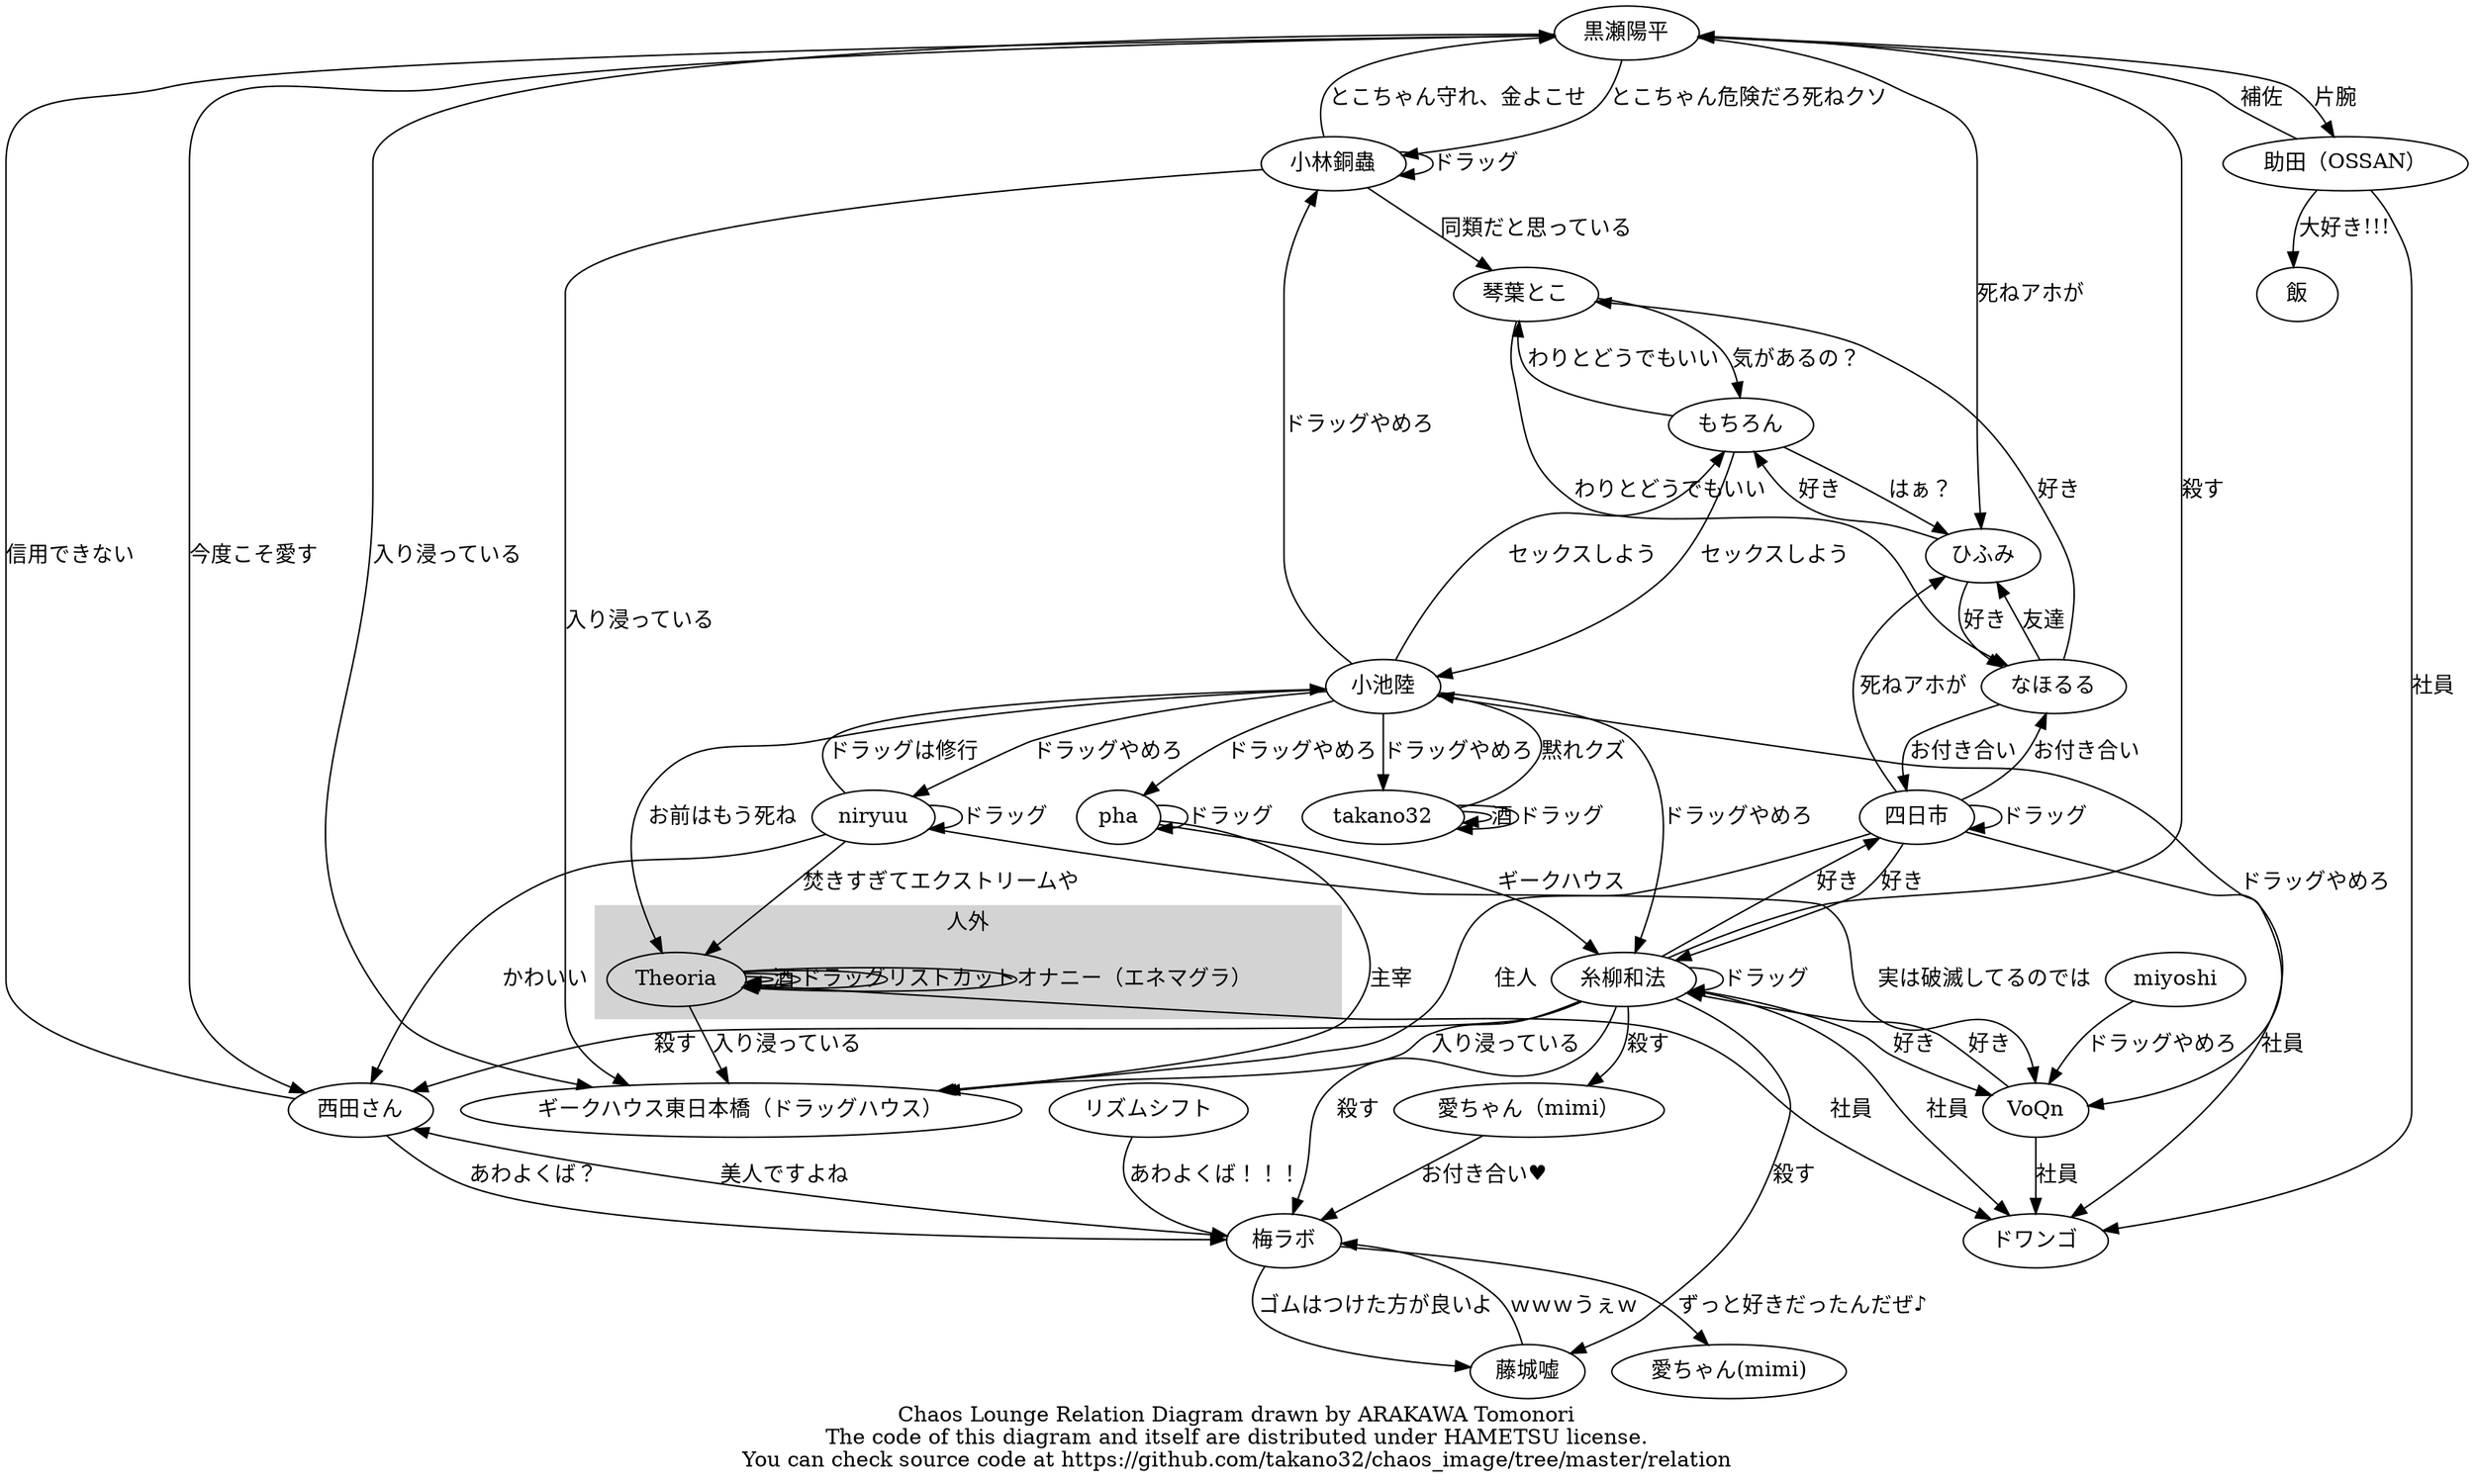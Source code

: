 digraph Chaos {
  Theoria   -> Theoria  [label = "酒"];
  Theoria   -> Theoria  [label = "ドラッグ"];
  Theoria   -> Theoria  [label = "リストカット"];
  Theoria   -> Theoria  [label = "オナニー（エネマグラ）"];
  梅ラボ    -> 藤城嘘   [label = "ゴムはつけた方が良いよ"];
  梅ラボ    -> 西田さん [label = "美人ですよね"];
  梅ラボ -> "愛ちゃん(mimi)" [label = "ずっと好きだったんだぜ♪"];
  藤城嘘   -> 梅ラボ   [label = "ｗｗｗうぇｗ"];
  西田さん -> 梅ラボ   [label = "あわよくば？"];
  リズムシフト -> 梅ラボ [label = "あわよくば！！！"];
  西田さん -> 黒瀬陽平 [label = "信用できない"];
  黒瀬陽平 -> 西田さん [label = "今度こそ愛す"];
  黒瀬陽平 -> 小林銅蟲 [label = "とこちゃん危険だろ死ねクソ"];
  黒瀬陽平 -> ひふみ [label = "死ねアホが"];
  黒瀬陽平 -> 助田（OSSAN） [label =  "片腕"];
  助田（OSSAN） -> 黒瀬陽平 [label = "補佐"];
  助田（OSSAN） -> 飯 [label = "大好き!!!"];
  愛ちゃん（mimi） -> 梅ラボ [label = "お付き合い♥"];
  糸柳和法 -> 梅ラボ  [label = "殺す"];
  糸柳和法 -> 藤城嘘   [label = "殺す"];
  糸柳和法 -> 黒瀬陽平 [label = "殺す"];
  糸柳和法 -> 西田さん [label = "殺す"];
  糸柳和法 -> 愛ちゃん（mimi） [label = "殺す"];
  糸柳和法 -> 四日市 [label = "好き"];
  糸柳和法 -> VoQn [label = "好き"];
  糸柳和法 -> 糸柳和法 [label = "ドラッグ"];
  pha -> 糸柳和法 [label = "ギークハウス"];
  pha -> pha [label = "ドラッグ"];
  小池陸 -> 糸柳和法 [label = "ドラッグやめろ"];
  小池陸 -> takano32 [label = "ドラッグやめろ"];
  小池陸 -> 小林銅蟲 [label = "ドラッグやめろ"];
  小池陸 -> VoQn [label = "ドラッグやめろ"];
  小池陸 -> もちろん [label = "セックスしよう"];
  小池陸 -> niryuu [label = "ドラッグやめろ"];
  小池陸 -> pha [label = "ドラッグやめろ"];
  小池陸 -> Theoria [label = "お前はもう死ね"];
  もちろん -> 小池陸 [label = "セックスしよう"];
  もちろん -> 琴葉とこ [label = "わりとどうでもいい"];
  もちろん -> ひふみ [label = "はぁ？"];
  miyoshi -> VoQn [label = "ドラッグやめろ"];
  小林銅蟲 -> 黒瀬陽平 [label = "とこちゃん守れ、金よこせ"];
  小林銅蟲 -> 琴葉とこ [label = "同類だと思っている"];
  小林銅蟲 -> 小林銅蟲 [label = "ドラッグ"];
  takano32 -> 小池陸 [label = "黙れクズ"];
  takano32 -> takano32 [label = "酒"];
  takano32 -> takano32 [label = "ドラッグ"];
  なほるる -> 琴葉とこ [label = "好き"];
  なほるる -> 四日市 [label = "お付き合い"];
  なほるる -> ひふみ [label = "友達"];
  琴葉とこ -> なほるる [label = "わりとどうでもいい"];
  琴葉とこ -> もちろん [label = "気があるの？"];
  四日市 -> なほるる [label = "お付き合い"];
  四日市 -> 糸柳和法 [label = "好き"];
  四日市 -> 四日市 [label = "ドラッグ"];
  四日市 -> ひふみ [label = "死ねアホが"];
  ひふみ -> なほるる [label = "好き"];
  ひふみ -> もちろん [label = "好き"];
  VoQn -> 糸柳和法 [label = "好き"];
  niryuu -> 小池陸 [label = "ドラッグは修行"];
  niryuu -> niryuu [label = "ドラッグ"];
  niryuu -> Theoria [label = "焚きすぎてエクストリームや"];
  niryuu -> VoQn [label = "実は破滅してるのでは"];
  niryuu -> 西田さん [label = "かわいい"];

  糸柳和法 -> ギークハウス東日本橋（ドラッグハウス）[label = "入り浸っている"];
  黒瀬陽平 -> ギークハウス東日本橋（ドラッグハウス）[label = "入り浸っている"];
  Theoria -> ギークハウス東日本橋（ドラッグハウス）[label = "入り浸っている"];
  小林銅蟲 -> ギークハウス東日本橋（ドラッグハウス）[label = "入り浸っている"];
  pha -> ギークハウス東日本橋（ドラッグハウス）[label = "主宰"];
  四日市 -> ギークハウス東日本橋（ドラッグハウス） [label = "住人"];

  糸柳和法 -> ドワンゴ [label = "社員"];
  Theoria -> ドワンゴ [label = "社員"];
  VoQn -> ドワンゴ [label = "社員"];
  四日市 -> ドワンゴ [label = "社員"];
  助田（OSSAN） -> ドワンゴ [label = "社員"];
  subgraph cluster_hoge {
    label = "人外";
    style = filled;
    color = lightgrey;
    Theoria
    // see also http://graphviz.org/content/cluster
  }
  label = "Chaos Lounge Relation Diagram drawn by ARAKAWA Tomonori\nThe code of this diagram and itself are distributed under HAMETSU license.\nYou can check source code at https://github.com/takano32/chaos_image/tree/master/relation";
}

